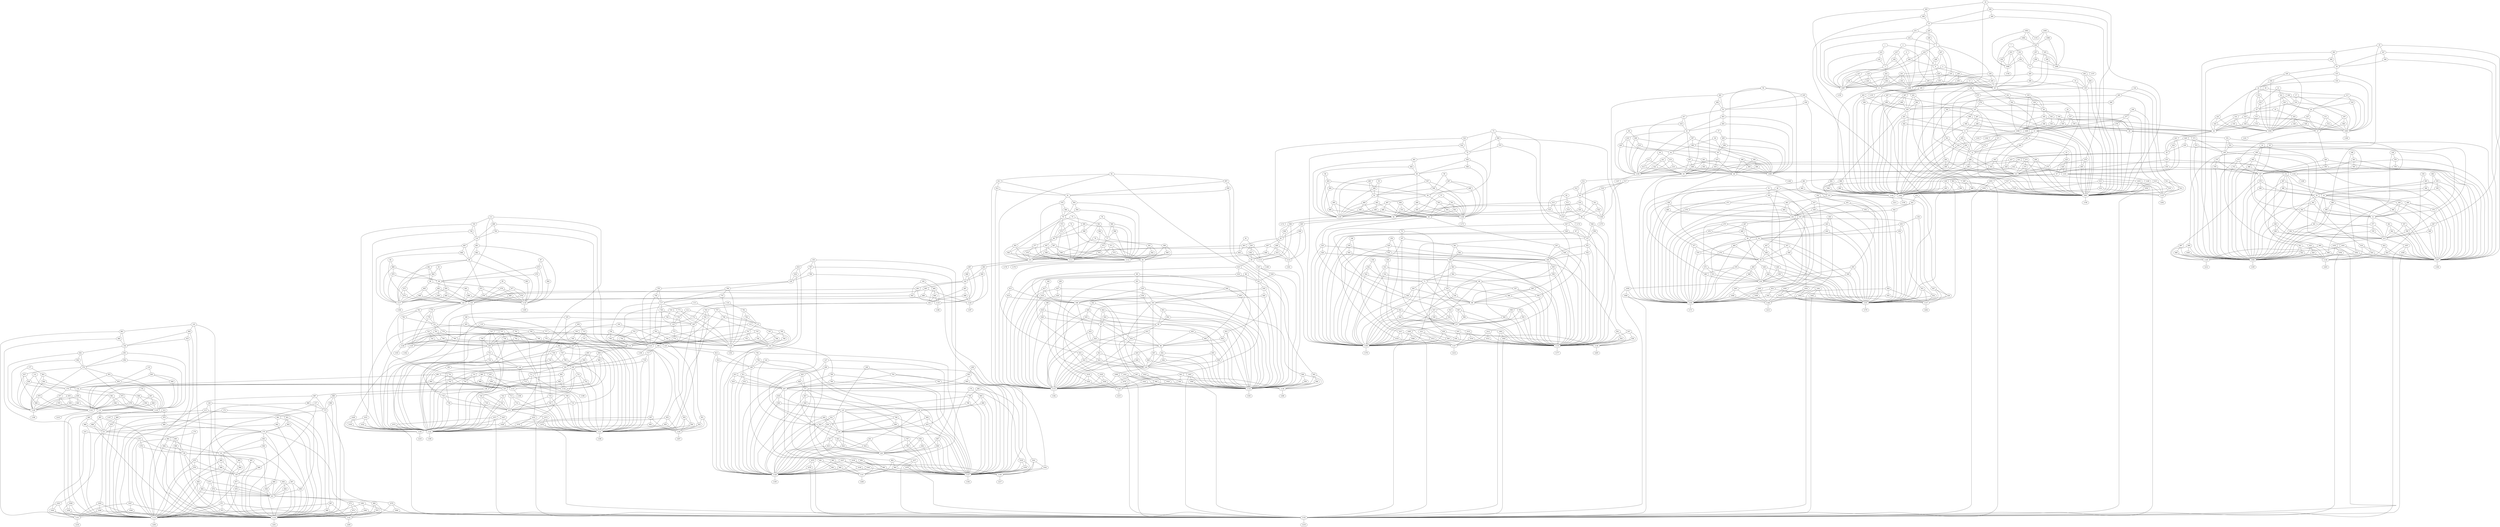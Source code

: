 graph G {
0;
1;
10;
100;
1000;
1001;
1002;
1003;
1004;
1005;
1006;
1007;
1008;
1009;
101;
1010;
1011;
1012;
1013;
1014;
1015;
1016;
1017;
1018;
1019;
102;
1020;
1021;
1022;
1023;
1024;
1025;
1026;
1027;
1028;
1029;
103;
1030;
1031;
1032;
1033;
1034;
1035;
1036;
1037;
1038;
1039;
104;
1040;
1041;
1042;
1043;
1044;
1045;
1046;
1047;
1048;
1049;
105;
1050;
1051;
1052;
1053;
1054;
1055;
1056;
1057;
1058;
1059;
106;
1060;
1061;
1062;
1063;
1064;
1065;
1066;
1067;
1068;
1069;
107;
1070;
1071;
1072;
1073;
1074;
1075;
1076;
1077;
1078;
1079;
108;
1080;
1081;
1082;
1083;
1084;
1085;
1086;
1087;
1088;
1089;
109;
1090;
1091;
1092;
1093;
1094;
1095;
1096;
1097;
1098;
1099;
11;
110;
1100;
1101;
1102;
1103;
1104;
1105;
1106;
1107;
1108;
1109;
111;
1110;
1111;
1112;
1113;
1114;
1115;
1116;
1117;
1118;
1119;
112;
1120;
1121;
1122;
1123;
1124;
1125;
1126;
1127;
1128;
1129;
113;
1130;
1131;
1132;
1133;
1134;
1135;
1136;
1137;
1138;
1139;
114;
1140;
1141;
1142;
1143;
1144;
1145;
1146;
1147;
1148;
1149;
115;
1150;
1151;
1152;
1153;
1154;
1155;
1156;
1157;
1158;
1159;
116;
1160;
1161;
1162;
1163;
1164;
1165;
1166;
1167;
1168;
1169;
117;
1170;
1171;
1172;
1173;
1174;
1175;
1176;
1177;
1178;
1179;
118;
1180;
1181;
1182;
1183;
1184;
1185;
1186;
1187;
1188;
1189;
119;
1190;
1191;
1192;
1193;
1194;
1195;
1196;
1197;
1198;
1199;
12;
120;
1200;
1201;
1202;
1203;
1204;
1205;
1206;
1207;
1208;
1209;
121;
1210;
1211;
1212;
1213;
1214;
1215;
1216;
1217;
1218;
1219;
122;
123;
124;
125;
126;
127;
128;
129;
13;
130;
131;
132;
133;
134;
135;
136;
137;
138;
139;
14;
140;
141;
142;
143;
144;
145;
146;
147;
148;
149;
15;
150;
151;
152;
153;
154;
155;
156;
157;
158;
159;
16;
160;
161;
162;
163;
164;
165;
166;
167;
168;
169;
17;
170;
171;
172;
173;
174;
175;
176;
177;
178;
179;
18;
180;
181;
182;
183;
184;
185;
186;
187;
188;
189;
19;
190;
191;
192;
193;
194;
195;
196;
197;
198;
199;
2;
20;
200;
201;
202;
203;
204;
205;
206;
207;
208;
209;
21;
210;
211;
212;
213;
214;
215;
216;
217;
218;
219;
22;
220;
221;
222;
223;
224;
225;
226;
227;
228;
229;
23;
230;
231;
232;
233;
234;
235;
236;
237;
238;
239;
24;
240;
241;
242;
243;
244;
245;
246;
247;
248;
249;
25;
250;
251;
252;
253;
254;
255;
256;
257;
258;
259;
26;
260;
261;
262;
263;
264;
265;
266;
267;
268;
269;
27;
270;
271;
272;
273;
274;
275;
276;
277;
278;
279;
28;
280;
281;
282;
283;
284;
285;
286;
287;
288;
289;
29;
290;
291;
292;
293;
294;
295;
296;
297;
298;
299;
3;
30;
300;
301;
302;
303;
304;
305;
306;
307;
308;
309;
31;
310;
311;
312;
313;
314;
315;
316;
317;
318;
319;
32;
320;
321;
322;
323;
324;
325;
326;
327;
328;
329;
33;
330;
331;
332;
333;
334;
335;
336;
337;
338;
339;
34;
340;
341;
342;
343;
344;
345;
346;
347;
348;
349;
35;
350;
351;
352;
353;
354;
355;
356;
357;
358;
359;
36;
360;
361;
362;
363;
364;
365;
366;
367;
368;
369;
37;
370;
371;
372;
373;
374;
375;
376;
377;
378;
379;
38;
380;
381;
382;
383;
384;
385;
386;
387;
388;
389;
39;
390;
391;
392;
393;
394;
395;
396;
397;
398;
399;
4;
40;
400;
401;
402;
403;
404;
405;
406;
407;
408;
409;
41;
410;
411;
412;
413;
414;
415;
416;
417;
418;
419;
42;
420;
421;
422;
423;
424;
425;
426;
427;
428;
429;
43;
430;
431;
432;
433;
434;
435;
436;
437;
438;
439;
44;
440;
441;
442;
443;
444;
445;
446;
447;
448;
449;
45;
450;
451;
452;
453;
454;
455;
456;
457;
458;
459;
46;
460;
461;
462;
463;
464;
465;
466;
467;
468;
469;
47;
470;
471;
472;
473;
474;
475;
476;
477;
478;
479;
48;
480;
481;
482;
483;
484;
485;
486;
487;
488;
489;
49;
490;
491;
492;
493;
494;
495;
496;
497;
498;
499;
5;
50;
500;
501;
502;
503;
504;
505;
506;
507;
508;
509;
51;
510;
511;
512;
513;
514;
515;
516;
517;
518;
519;
52;
520;
521;
522;
523;
524;
525;
526;
527;
528;
529;
53;
530;
531;
532;
533;
534;
535;
536;
537;
538;
539;
54;
540;
541;
542;
543;
544;
545;
546;
547;
548;
549;
55;
550;
551;
552;
553;
554;
555;
556;
557;
558;
559;
56;
560;
561;
562;
563;
564;
565;
566;
567;
568;
569;
57;
570;
571;
572;
573;
574;
575;
576;
577;
578;
579;
58;
580;
581;
582;
583;
584;
585;
586;
587;
588;
589;
59;
590;
591;
592;
593;
594;
595;
596;
597;
598;
599;
6;
60;
600;
601;
602;
603;
604;
605;
606;
607;
608;
609;
61;
610;
611;
612;
613;
614;
615;
616;
617;
618;
619;
62;
620;
621;
622;
623;
624;
625;
626;
627;
628;
629;
63;
630;
631;
632;
633;
634;
635;
636;
637;
638;
639;
64;
640;
641;
642;
643;
644;
645;
646;
647;
648;
649;
65;
650;
651;
652;
653;
654;
655;
656;
657;
658;
659;
66;
660;
661;
662;
663;
664;
665;
666;
667;
668;
669;
67;
670;
671;
672;
673;
674;
675;
676;
677;
678;
679;
68;
680;
681;
682;
683;
684;
685;
686;
687;
688;
689;
69;
690;
691;
692;
693;
694;
695;
696;
697;
698;
699;
7;
70;
700;
701;
702;
703;
704;
705;
706;
707;
708;
709;
71;
710;
711;
712;
713;
714;
715;
716;
717;
718;
719;
72;
720;
721;
722;
723;
724;
725;
726;
727;
728;
729;
73;
730;
731;
732;
733;
734;
735;
736;
737;
738;
739;
74;
740;
741;
742;
743;
744;
745;
746;
747;
748;
749;
75;
750;
751;
752;
753;
754;
755;
756;
757;
758;
759;
76;
760;
761;
762;
763;
764;
765;
766;
767;
768;
769;
77;
770;
771;
772;
773;
774;
775;
776;
777;
778;
779;
78;
780;
781;
782;
783;
784;
785;
786;
787;
788;
789;
79;
790;
791;
792;
793;
794;
795;
796;
797;
798;
799;
8;
80;
800;
801;
802;
803;
804;
805;
806;
807;
808;
809;
81;
810;
811;
812;
813;
814;
815;
816;
817;
818;
819;
82;
820;
821;
822;
823;
824;
825;
826;
827;
828;
829;
83;
830;
831;
832;
833;
834;
835;
836;
837;
838;
839;
84;
840;
841;
842;
843;
844;
845;
846;
847;
848;
849;
85;
850;
851;
852;
853;
854;
855;
856;
857;
858;
859;
86;
860;
861;
862;
863;
864;
865;
866;
867;
868;
869;
87;
870;
871;
872;
873;
874;
875;
876;
877;
878;
879;
88;
880;
881;
882;
883;
884;
885;
886;
887;
888;
889;
89;
890;
891;
892;
893;
894;
895;
896;
897;
898;
899;
9;
90;
900;
901;
902;
903;
904;
905;
906;
907;
908;
909;
91;
910;
911;
912;
913;
914;
915;
916;
917;
918;
919;
92;
920;
921;
922;
923;
924;
925;
926;
927;
928;
929;
93;
930;
931;
932;
933;
934;
935;
936;
937;
938;
939;
94;
940;
941;
942;
943;
944;
945;
946;
947;
948;
949;
95;
950;
951;
952;
953;
954;
955;
956;
957;
958;
959;
96;
960;
961;
962;
963;
964;
965;
966;
967;
968;
969;
97;
970;
971;
972;
973;
974;
975;
976;
977;
978;
979;
98;
980;
981;
982;
983;
984;
985;
986;
987;
988;
989;
99;
990;
991;
992;
993;
994;
995;
996;
997;
998;
999;
0--223 ;
0--226 ;
1--233 ;
1--236 ;
10--145 ;
10--270 ;
10--294 ;
100--689 ;
100--692 ;
1000--1098 ;
1000--1145 ;
1001--1002 ;
1001--1097 ;
1001--1145 ;
1002--1097 ;
1002--1145 ;
1003--1004 ;
1003--1103 ;
1003--1146 ;
1004--1103 ;
1004--1146 ;
1005--1006 ;
1005--1104 ;
1005--1146 ;
1006--1104 ;
1006--1146 ;
1007--1008 ;
1007--1104 ;
1007--1146 ;
1008--1104 ;
1008--1146 ;
1009--1010 ;
1009--1103 ;
1009--1146 ;
101--687 ;
101--693 ;
1010--1103 ;
1010--1146 ;
1011--1012 ;
1011--1109 ;
1011--1147 ;
1012--1109 ;
1012--1147 ;
1013--1014 ;
1013--1110 ;
1013--1147 ;
1014--1110 ;
1014--1147 ;
1015--1016 ;
1015--1110 ;
1015--1147 ;
1016--1110 ;
1016--1147 ;
1017--1018 ;
1017--1109 ;
1017--1147 ;
1018--1109 ;
1018--1147 ;
1019--1020 ;
1019--1115 ;
1019--1148 ;
102--691 ;
102--695 ;
102--697 ;
1020--1115 ;
1020--1148 ;
1021--1022 ;
1021--1116 ;
1021--1148 ;
1022--1116 ;
1022--1148 ;
1023--1024 ;
1023--1116 ;
1023--1148 ;
1024--1116 ;
1024--1148 ;
1025--1026 ;
1025--1115 ;
1025--1148 ;
1026--1115 ;
1026--1148 ;
1027--1028 ;
1027--1121 ;
1027--1149 ;
1028--1121 ;
1028--1149 ;
1029--1030 ;
1029--1122 ;
1029--1149 ;
103--701 ;
103--723 ;
1030--1122 ;
1030--1149 ;
1031--1032 ;
1031--1122 ;
1031--1149 ;
1032--1122 ;
1032--1149 ;
1033--1034 ;
1033--1121 ;
1033--1149 ;
1034--1121 ;
1034--1149 ;
1035--1036 ;
1035--1127 ;
1035--1150 ;
1036--1127 ;
1036--1150 ;
1037--1038 ;
1037--1128 ;
1037--1150 ;
1038--1128 ;
1038--1150 ;
1039--1040 ;
1039--1128 ;
1039--1150 ;
104--703 ;
104--725 ;
1040--1128 ;
1040--1150 ;
1041--1042 ;
1041--1127 ;
1041--1150 ;
1042--1127 ;
1042--1150 ;
1043--1044 ;
1043--1133 ;
1043--1151 ;
1044--1133 ;
1044--1151 ;
1045--1046 ;
1045--1134 ;
1045--1151 ;
1046--1134 ;
1046--1151 ;
1047--1048 ;
1047--1134 ;
1047--1151 ;
1048--1134 ;
1048--1151 ;
1049--1050 ;
1049--1133 ;
1049--1151 ;
105--165 ;
105--710 ;
105--734 ;
1050--1133 ;
1050--1151 ;
1051--1052 ;
1051--1092 ;
1051--1152 ;
1052--1092 ;
1052--1152 ;
1053--1054 ;
1053--1091 ;
1053--1152 ;
1054--1091 ;
1054--1152 ;
1055--1056 ;
1055--1098 ;
1055--1152 ;
1056--1098 ;
1056--1152 ;
1057--1058 ;
1057--1097 ;
1057--1152 ;
1058--1097 ;
1058--1152 ;
1059--1060 ;
1059--1104 ;
1059--1152 ;
106--709 ;
106--712 ;
106--733 ;
106--736 ;
1060--1104 ;
1060--1152 ;
1061--1062 ;
1061--1103 ;
1061--1152 ;
1062--1103 ;
1062--1152 ;
1063--1064 ;
1063--1110 ;
1063--1152 ;
1064--1110 ;
1064--1152 ;
1065--1066 ;
1065--1109 ;
1065--1152 ;
1066--1109 ;
1066--1152 ;
1067--1068 ;
1067--1116 ;
1067--1152 ;
1068--1116 ;
1068--1152 ;
1069--1070 ;
1069--1115 ;
1069--1152 ;
107--713 ;
107--729 ;
1070--1115 ;
1070--1152 ;
1071--1072 ;
1071--1122 ;
1071--1152 ;
1072--1122 ;
1072--1152 ;
1073--1074 ;
1073--1121 ;
1073--1152 ;
1074--1121 ;
1074--1152 ;
1075--1076 ;
1075--1128 ;
1075--1152 ;
1076--1128 ;
1076--1152 ;
1077--1078 ;
1077--1127 ;
1077--1152 ;
1078--1127 ;
1078--1152 ;
1079--1080 ;
1079--1134 ;
1079--1152 ;
108--205 ;
108--722 ;
108--744 ;
1080--1134 ;
1080--1152 ;
1081--1082 ;
1081--1133 ;
1081--1152 ;
1082--1133 ;
1082--1152 ;
1083--222 ;
1083--1084 ;
1083--1089 ;
1083--1153 ;
1084--222 ;
1084--1089 ;
1085--222 ;
1085--1086 ;
1085--1090 ;
1085--1153 ;
1086--222 ;
1086--1090 ;
1087--1154 ;
1088--1155 ;
1089--1156 ;
109--720 ;
109--721 ;
109--742 ;
109--743 ;
1090--1157 ;
1091--1158 ;
1092--1159 ;
1093--1160 ;
1094--1161 ;
1095--1162 ;
1096--1163 ;
1097--1164 ;
1098--1165 ;
1099--1166 ;
11--269 ;
11--272 ;
11--293 ;
11--296 ;
110--667 ;
110--681 ;
1100--1167 ;
1101--1168 ;
1102--1169 ;
1103--1170 ;
1104--1171 ;
1105--1172 ;
1106--1173 ;
1107--1174 ;
1108--1175 ;
1109--1176 ;
111--699 ;
111--719 ;
111--741 ;
111--745 ;
1110--1177 ;
1111--1178 ;
1112--1179 ;
1113--1180 ;
1114--1181 ;
1115--1182 ;
1116--1183 ;
1117--1184 ;
1118--1185 ;
1119--1186 ;
112--747 ;
112--750 ;
1120--1187 ;
1121--1188 ;
1122--1189 ;
1123--1190 ;
1124--1191 ;
1125--1192 ;
1126--1193 ;
1127--1194 ;
1128--1195 ;
1129--1196 ;
113--757 ;
113--760 ;
1130--1197 ;
1131--1198 ;
1132--1199 ;
1133--1200 ;
1134--1201 ;
1135--1202 ;
1136--1203 ;
1137--1204 ;
1138--1205 ;
1139--1206 ;
114--764 ;
114--765 ;
1140--1207 ;
1141--1208 ;
1142--1209 ;
1143--1210 ;
1144--1211 ;
1145--1212 ;
1146--1213 ;
1147--1214 ;
1148--1215 ;
1149--1216 ;
115--751 ;
115--767 ;
1150--1217 ;
1151--1218 ;
1152--1219 ;
116--761 ;
116--772 ;
117--749 ;
117--759 ;
117--763 ;
117--771 ;
118--753 ;
118--773 ;
119--777 ;
119--780 ;
12--273 ;
12--289 ;
120--775 ;
120--781 ;
121--779 ;
121--783 ;
121--785 ;
122--789 ;
122--811 ;
123--791 ;
123--813 ;
124--169 ;
124--798 ;
124--822 ;
125--797 ;
125--800 ;
125--821 ;
125--824 ;
126--801 ;
126--817 ;
127--209 ;
127--810 ;
127--832 ;
128--808 ;
128--809 ;
128--830 ;
128--831 ;
129--755 ;
129--769 ;
13--185 ;
13--282 ;
13--304 ;
130--787 ;
130--807 ;
130--829 ;
130--833 ;
131--835 ;
131--838 ;
132--839 ;
132--849 ;
133--845 ;
133--854 ;
134--855 ;
134--859 ;
135--865 ;
135--887 ;
136--867 ;
136--889 ;
137--173 ;
137--874 ;
137--898 ;
138--873 ;
138--876 ;
138--897 ;
138--900 ;
139--877 ;
139--893 ;
14--280 ;
14--281 ;
14--302 ;
14--303 ;
140--213 ;
140--886 ;
140--908 ;
141--884 ;
141--885 ;
141--906 ;
141--907 ;
142--841 ;
142--851 ;
143--863 ;
143--883 ;
143--905 ;
143--909 ;
144--265 ;
144--912 ;
145--287 ;
145--911 ;
145--913 ;
146--277 ;
146--916 ;
147--271 ;
147--295 ;
147--299 ;
147--915 ;
147--917 ;
148--353 ;
148--920 ;
149--375 ;
149--919 ;
149--921 ;
15--231 ;
15--245 ;
150--365 ;
150--924 ;
151--359 ;
151--383 ;
151--387 ;
151--923 ;
151--925 ;
152--441 ;
152--928 ;
153--463 ;
153--927 ;
153--929 ;
154--453 ;
154--932 ;
155--447 ;
155--471 ;
155--475 ;
155--931 ;
155--933 ;
156--529 ;
156--936 ;
157--551 ;
157--935 ;
157--937 ;
158--541 ;
158--940 ;
159--535 ;
159--559 ;
159--563 ;
159--939 ;
159--941 ;
16--259 ;
16--279 ;
16--301 ;
16--305 ;
160--617 ;
160--944 ;
161--639 ;
161--943 ;
161--945 ;
162--629 ;
162--948 ;
163--623 ;
163--647 ;
163--651 ;
163--947 ;
163--949 ;
164--705 ;
164--952 ;
165--727 ;
165--951 ;
165--953 ;
166--717 ;
166--956 ;
167--711 ;
167--735 ;
167--739 ;
167--955 ;
167--957 ;
168--793 ;
168--960 ;
169--815 ;
169--959 ;
169--961 ;
17--307 ;
17--310 ;
170--805 ;
170--964 ;
171--799 ;
171--823 ;
171--827 ;
171--963 ;
171--965 ;
172--869 ;
172--968 ;
173--891 ;
173--967 ;
173--969 ;
174--881 ;
174--972 ;
175--875 ;
175--899 ;
175--903 ;
175--971 ;
175--973 ;
176--847 ;
176--976 ;
177--843 ;
177--980 ;
178--837 ;
178--853 ;
178--975 ;
178--979 ;
179--977 ;
179--981 ;
18--317 ;
18--320 ;
180--857 ;
180--984 ;
181--861 ;
181--983 ;
181--985 ;
182--267 ;
182--988 ;
183--291 ;
183--987 ;
183--989 ;
184--275 ;
184--994 ;
185--297 ;
185--991 ;
185--993 ;
186--355 ;
186--996 ;
187--379 ;
187--995 ;
187--997 ;
188--363 ;
188--1002 ;
189--385 ;
189--999 ;
189--1001 ;
19--324 ;
19--325 ;
190--443 ;
190--1004 ;
191--467 ;
191--1003 ;
191--1005 ;
192--451 ;
192--1010 ;
193--473 ;
193--1007 ;
193--1009 ;
194--531 ;
194--1012 ;
195--555 ;
195--1011 ;
195--1013 ;
196--539 ;
196--1018 ;
197--561 ;
197--1015 ;
197--1017 ;
198--619 ;
198--1020 ;
199--643 ;
199--1019 ;
199--1021 ;
2--240 ;
2--241 ;
20--311 ;
20--327 ;
200--627 ;
200--1026 ;
201--649 ;
201--1023 ;
201--1025 ;
202--707 ;
202--1028 ;
203--731 ;
203--1027 ;
203--1029 ;
204--715 ;
204--1034 ;
205--737 ;
205--1031 ;
205--1033 ;
206--795 ;
206--1036 ;
207--819 ;
207--1035 ;
207--1037 ;
208--803 ;
208--1042 ;
209--825 ;
209--1039 ;
209--1041 ;
21--321 ;
21--332 ;
210--871 ;
210--1044 ;
211--895 ;
211--1043 ;
211--1045 ;
212--879 ;
212--1050 ;
213--901 ;
213--1047 ;
213--1049 ;
214--1051 ;
214--1053 ;
215--1055 ;
215--1057 ;
216--1059 ;
216--1061 ;
217--1063 ;
217--1065 ;
218--1067 ;
218--1069 ;
219--1071 ;
219--1073 ;
22--309 ;
22--319 ;
22--323 ;
22--331 ;
220--1075 ;
220--1077 ;
221--1079 ;
221--1081 ;
222--253 ;
222--255 ;
222--257 ;
223--8 ;
223--224 ;
223--1087 ;
224--8 ;
224--1087 ;
225--6 ;
225--226 ;
225--1087 ;
226--6 ;
226--1087 ;
227--8 ;
227--228 ;
227--1087 ;
228--8 ;
228--1087 ;
229--25 ;
229--230 ;
229--1087 ;
23--313 ;
23--333 ;
230--25 ;
230--1087 ;
231--5 ;
231--232 ;
231--1087 ;
232--5 ;
232--1087 ;
233--3 ;
233--234 ;
233--1087 ;
234--3 ;
234--1087 ;
235--25 ;
235--236 ;
235--1087 ;
236--25 ;
236--1087 ;
237--3 ;
237--238 ;
237--1088 ;
238--3 ;
238--1088 ;
239--25 ;
239--240 ;
239--1088 ;
24--337 ;
24--340 ;
240--25 ;
240--1088 ;
241--8 ;
241--242 ;
241--1088 ;
242--8 ;
242--1088 ;
243--8 ;
243--244 ;
243--1088 ;
244--8 ;
244--1088 ;
245--5 ;
245--246 ;
245--1088 ;
246--5 ;
246--1088 ;
247--6 ;
247--248 ;
247--1088 ;
248--6 ;
248--1088 ;
249--25 ;
249--250 ;
249--1088 ;
25--335 ;
25--341 ;
250--25 ;
250--1088 ;
251--9 ;
251--252 ;
251--1089 ;
252--9 ;
252--1089 ;
253--25 ;
253--254 ;
253--1089 ;
254--25 ;
254--1089 ;
255--25 ;
255--256 ;
255--1090 ;
256--25 ;
256--1090 ;
257--9 ;
257--258 ;
257--1090 ;
258--9 ;
258--1090 ;
259--15 ;
259--260 ;
259--1091 ;
26--339 ;
26--343 ;
26--345 ;
260--15 ;
260--1091 ;
261--183 ;
261--262 ;
261--1091 ;
262--183 ;
262--1091 ;
263--145 ;
263--264 ;
263--1091 ;
264--145 ;
264--1091 ;
265--183 ;
265--266 ;
265--1091 ;
266--183 ;
266--1091 ;
267--11 ;
267--268 ;
267--1091 ;
268--11 ;
268--1091 ;
269--214 ;
269--270 ;
269--1091 ;
27--349 ;
27--371 ;
270--214 ;
270--1091 ;
271--12 ;
271--272 ;
271--1091 ;
272--12 ;
272--1091 ;
273--214 ;
273--274 ;
273--1091 ;
274--214 ;
274--1091 ;
275--147 ;
275--276 ;
275--1091 ;
276--147 ;
276--1091 ;
277--14 ;
277--278 ;
277--1091 ;
278--14 ;
278--1091 ;
279--214 ;
279--280 ;
279--1091 ;
28--351 ;
28--373 ;
280--214 ;
280--1091 ;
281--12 ;
281--282 ;
281--1091 ;
282--12 ;
282--1091 ;
283--183 ;
283--284 ;
283--1092 ;
284--183 ;
284--1092 ;
285--145 ;
285--286 ;
285--1092 ;
286--145 ;
286--1092 ;
287--183 ;
287--288 ;
287--1092 ;
288--183 ;
288--1092 ;
289--214 ;
289--290 ;
289--1092 ;
29--149 ;
29--358 ;
29--382 ;
290--214 ;
290--1092 ;
291--11 ;
291--292 ;
291--1092 ;
292--11 ;
292--1092 ;
293--12 ;
293--294 ;
293--1092 ;
294--12 ;
294--1092 ;
295--214 ;
295--296 ;
295--1092 ;
296--214 ;
296--1092 ;
297--147 ;
297--298 ;
297--1092 ;
298--147 ;
298--1092 ;
299--14 ;
299--300 ;
299--1092 ;
3--227 ;
3--243 ;
30--357 ;
30--360 ;
30--381 ;
30--384 ;
300--14 ;
300--1092 ;
301--12 ;
301--302 ;
301--1092 ;
302--12 ;
302--1092 ;
303--214 ;
303--304 ;
303--1092 ;
304--214 ;
304--1092 ;
305--15 ;
305--306 ;
305--1092 ;
306--15 ;
306--1092 ;
307--27 ;
307--308 ;
307--1093 ;
308--27 ;
308--1093 ;
309--23 ;
309--310 ;
309--1093 ;
31--361 ;
31--377 ;
310--23 ;
310--1093 ;
311--27 ;
311--312 ;
311--1093 ;
312--27 ;
312--1093 ;
313--44 ;
313--314 ;
313--1093 ;
314--44 ;
314--1093 ;
315--22 ;
315--316 ;
315--1093 ;
316--22 ;
316--1093 ;
317--20 ;
317--318 ;
317--1093 ;
318--20 ;
318--1093 ;
319--44 ;
319--320 ;
319--1093 ;
32--189 ;
32--370 ;
32--392 ;
320--44 ;
320--1093 ;
321--20 ;
321--322 ;
321--1094 ;
322--20 ;
322--1094 ;
323--44 ;
323--324 ;
323--1094 ;
324--44 ;
324--1094 ;
325--27 ;
325--326 ;
325--1094 ;
326--27 ;
326--1094 ;
327--27 ;
327--328 ;
327--1094 ;
328--27 ;
328--1094 ;
329--22 ;
329--330 ;
329--1094 ;
33--368 ;
33--369 ;
33--390 ;
33--391 ;
330--22 ;
330--1094 ;
331--23 ;
331--332 ;
331--1094 ;
332--23 ;
332--1094 ;
333--44 ;
333--334 ;
333--1094 ;
334--44 ;
334--1094 ;
335--26 ;
335--336 ;
335--1095 ;
336--26 ;
336--1095 ;
337--28 ;
337--338 ;
337--1095 ;
338--28 ;
338--1095 ;
339--44 ;
339--340 ;
339--1095 ;
34--315 ;
34--329 ;
340--44 ;
340--1095 ;
341--26 ;
341--342 ;
341--1096 ;
342--26 ;
342--1096 ;
343--44 ;
343--344 ;
343--1096 ;
344--44 ;
344--1096 ;
345--28 ;
345--346 ;
345--1096 ;
346--28 ;
346--1096 ;
347--34 ;
347--348 ;
347--1097 ;
348--34 ;
348--1097 ;
349--187 ;
349--350 ;
349--1097 ;
35--347 ;
35--367 ;
35--389 ;
35--393 ;
350--187 ;
350--1097 ;
351--149 ;
351--352 ;
351--1097 ;
352--149 ;
352--1097 ;
353--187 ;
353--354 ;
353--1097 ;
354--187 ;
354--1097 ;
355--30 ;
355--356 ;
355--1097 ;
356--30 ;
356--1097 ;
357--215 ;
357--358 ;
357--1097 ;
358--215 ;
358--1097 ;
359--31 ;
359--360 ;
359--1097 ;
36--395 ;
36--398 ;
360--31 ;
360--1097 ;
361--215 ;
361--362 ;
361--1097 ;
362--215 ;
362--1097 ;
363--151 ;
363--364 ;
363--1097 ;
364--151 ;
364--1097 ;
365--33 ;
365--366 ;
365--1097 ;
366--33 ;
366--1097 ;
367--215 ;
367--368 ;
367--1097 ;
368--215 ;
368--1097 ;
369--31 ;
369--370 ;
369--1097 ;
37--405 ;
37--408 ;
370--31 ;
370--1097 ;
371--187 ;
371--372 ;
371--1098 ;
372--187 ;
372--1098 ;
373--149 ;
373--374 ;
373--1098 ;
374--149 ;
374--1098 ;
375--187 ;
375--376 ;
375--1098 ;
376--187 ;
376--1098 ;
377--215 ;
377--378 ;
377--1098 ;
378--215 ;
378--1098 ;
379--30 ;
379--380 ;
379--1098 ;
38--412 ;
38--413 ;
380--30 ;
380--1098 ;
381--31 ;
381--382 ;
381--1098 ;
382--31 ;
382--1098 ;
383--215 ;
383--384 ;
383--1098 ;
384--215 ;
384--1098 ;
385--151 ;
385--386 ;
385--1098 ;
386--151 ;
386--1098 ;
387--33 ;
387--388 ;
387--1098 ;
388--33 ;
388--1098 ;
389--31 ;
389--390 ;
389--1098 ;
39--399 ;
39--415 ;
390--31 ;
390--1098 ;
391--215 ;
391--392 ;
391--1098 ;
392--215 ;
392--1098 ;
393--34 ;
393--394 ;
393--1098 ;
394--34 ;
394--1098 ;
395--46 ;
395--396 ;
395--1099 ;
396--46 ;
396--1099 ;
397--42 ;
397--398 ;
397--1099 ;
398--42 ;
398--1099 ;
399--46 ;
399--400 ;
399--1099 ;
4--237 ;
4--248 ;
40--409 ;
40--420 ;
400--46 ;
400--1099 ;
401--63 ;
401--402 ;
401--1099 ;
402--63 ;
402--1099 ;
403--41 ;
403--404 ;
403--1099 ;
404--41 ;
404--1099 ;
405--39 ;
405--406 ;
405--1099 ;
406--39 ;
406--1099 ;
407--63 ;
407--408 ;
407--1099 ;
408--63 ;
408--1099 ;
409--39 ;
409--410 ;
409--1100 ;
41--397 ;
41--407 ;
41--411 ;
41--419 ;
410--39 ;
410--1100 ;
411--63 ;
411--412 ;
411--1100 ;
412--63 ;
412--1100 ;
413--46 ;
413--414 ;
413--1100 ;
414--46 ;
414--1100 ;
415--46 ;
415--416 ;
415--1100 ;
416--46 ;
416--1100 ;
417--41 ;
417--418 ;
417--1100 ;
418--41 ;
418--1100 ;
419--42 ;
419--420 ;
419--1100 ;
42--401 ;
42--421 ;
420--42 ;
420--1100 ;
421--63 ;
421--422 ;
421--1100 ;
422--63 ;
422--1100 ;
423--45 ;
423--424 ;
423--1101 ;
424--45 ;
424--1101 ;
425--47 ;
425--426 ;
425--1101 ;
426--47 ;
426--1101 ;
427--63 ;
427--428 ;
427--1101 ;
428--63 ;
428--1101 ;
429--45 ;
429--430 ;
429--1102 ;
43--425 ;
43--428 ;
430--45 ;
430--1102 ;
431--63 ;
431--432 ;
431--1102 ;
432--63 ;
432--1102 ;
433--47 ;
433--434 ;
433--1102 ;
434--47 ;
434--1102 ;
435--53 ;
435--436 ;
435--1103 ;
436--53 ;
436--1103 ;
437--191 ;
437--438 ;
437--1103 ;
438--191 ;
438--1103 ;
439--153 ;
439--440 ;
439--1103 ;
44--423 ;
44--429 ;
440--153 ;
440--1103 ;
441--191 ;
441--442 ;
441--1103 ;
442--191 ;
442--1103 ;
443--49 ;
443--444 ;
443--1103 ;
444--49 ;
444--1103 ;
445--216 ;
445--446 ;
445--1103 ;
446--216 ;
446--1103 ;
447--50 ;
447--448 ;
447--1103 ;
448--50 ;
448--1103 ;
449--216 ;
449--450 ;
449--1103 ;
45--427 ;
45--431 ;
45--433 ;
450--216 ;
450--1103 ;
451--155 ;
451--452 ;
451--1103 ;
452--155 ;
452--1103 ;
453--52 ;
453--454 ;
453--1103 ;
454--52 ;
454--1103 ;
455--216 ;
455--456 ;
455--1103 ;
456--216 ;
456--1103 ;
457--50 ;
457--458 ;
457--1103 ;
458--50 ;
458--1103 ;
459--191 ;
459--460 ;
459--1104 ;
46--437 ;
46--459 ;
460--191 ;
460--1104 ;
461--153 ;
461--462 ;
461--1104 ;
462--153 ;
462--1104 ;
463--191 ;
463--464 ;
463--1104 ;
464--191 ;
464--1104 ;
465--216 ;
465--466 ;
465--1104 ;
466--216 ;
466--1104 ;
467--49 ;
467--468 ;
467--1104 ;
468--49 ;
468--1104 ;
469--50 ;
469--470 ;
469--1104 ;
47--439 ;
47--461 ;
470--50 ;
470--1104 ;
471--216 ;
471--472 ;
471--1104 ;
472--216 ;
472--1104 ;
473--155 ;
473--474 ;
473--1104 ;
474--155 ;
474--1104 ;
475--52 ;
475--476 ;
475--1104 ;
476--52 ;
476--1104 ;
477--50 ;
477--478 ;
477--1104 ;
478--50 ;
478--1104 ;
479--216 ;
479--480 ;
479--1104 ;
48--153 ;
48--446 ;
48--470 ;
480--216 ;
480--1104 ;
481--53 ;
481--482 ;
481--1104 ;
482--53 ;
482--1104 ;
483--65 ;
483--484 ;
483--1105 ;
484--65 ;
484--1105 ;
485--61 ;
485--486 ;
485--1105 ;
486--61 ;
486--1105 ;
487--65 ;
487--488 ;
487--1105 ;
488--65 ;
488--1105 ;
489--82 ;
489--490 ;
489--1105 ;
49--445 ;
49--448 ;
49--469 ;
49--472 ;
490--82 ;
490--1105 ;
491--60 ;
491--492 ;
491--1105 ;
492--60 ;
492--1105 ;
493--58 ;
493--494 ;
493--1105 ;
494--58 ;
494--1105 ;
495--82 ;
495--496 ;
495--1105 ;
496--82 ;
496--1105 ;
497--58 ;
497--498 ;
497--1106 ;
498--58 ;
498--1106 ;
499--82 ;
499--500 ;
499--1106 ;
5--225 ;
5--235 ;
5--239 ;
5--247 ;
50--449 ;
50--465 ;
500--82 ;
500--1106 ;
501--65 ;
501--502 ;
501--1106 ;
502--65 ;
502--1106 ;
503--65 ;
503--504 ;
503--1106 ;
504--65 ;
504--1106 ;
505--60 ;
505--506 ;
505--1106 ;
506--60 ;
506--1106 ;
507--61 ;
507--508 ;
507--1106 ;
508--61 ;
508--1106 ;
509--82 ;
509--510 ;
509--1106 ;
51--193 ;
51--458 ;
51--480 ;
510--82 ;
510--1106 ;
511--64 ;
511--512 ;
511--1107 ;
512--64 ;
512--1107 ;
513--66 ;
513--514 ;
513--1107 ;
514--66 ;
514--1107 ;
515--82 ;
515--516 ;
515--1107 ;
516--82 ;
516--1107 ;
517--64 ;
517--518 ;
517--1108 ;
518--64 ;
518--1108 ;
519--82 ;
519--520 ;
519--1108 ;
52--456 ;
52--457 ;
52--478 ;
52--479 ;
520--82 ;
520--1108 ;
521--66 ;
521--522 ;
521--1108 ;
522--66 ;
522--1108 ;
523--72 ;
523--524 ;
523--1109 ;
524--72 ;
524--1109 ;
525--195 ;
525--526 ;
525--1109 ;
526--195 ;
526--1109 ;
527--157 ;
527--528 ;
527--1109 ;
528--157 ;
528--1109 ;
529--195 ;
529--530 ;
529--1109 ;
53--403 ;
53--417 ;
530--195 ;
530--1109 ;
531--68 ;
531--532 ;
531--1109 ;
532--68 ;
532--1109 ;
533--217 ;
533--534 ;
533--1109 ;
534--217 ;
534--1109 ;
535--69 ;
535--536 ;
535--1109 ;
536--69 ;
536--1109 ;
537--217 ;
537--538 ;
537--1109 ;
538--217 ;
538--1109 ;
539--159 ;
539--540 ;
539--1109 ;
54--435 ;
54--455 ;
54--477 ;
54--481 ;
540--159 ;
540--1109 ;
541--71 ;
541--542 ;
541--1109 ;
542--71 ;
542--1109 ;
543--217 ;
543--544 ;
543--1109 ;
544--217 ;
544--1109 ;
545--69 ;
545--546 ;
545--1109 ;
546--69 ;
546--1109 ;
547--195 ;
547--548 ;
547--1110 ;
548--195 ;
548--1110 ;
549--157 ;
549--550 ;
549--1110 ;
55--483 ;
55--486 ;
550--157 ;
550--1110 ;
551--195 ;
551--552 ;
551--1110 ;
552--195 ;
552--1110 ;
553--217 ;
553--554 ;
553--1110 ;
554--217 ;
554--1110 ;
555--68 ;
555--556 ;
555--1110 ;
556--68 ;
556--1110 ;
557--69 ;
557--558 ;
557--1110 ;
558--69 ;
558--1110 ;
559--217 ;
559--560 ;
559--1110 ;
56--493 ;
56--496 ;
560--217 ;
560--1110 ;
561--159 ;
561--562 ;
561--1110 ;
562--159 ;
562--1110 ;
563--71 ;
563--564 ;
563--1110 ;
564--71 ;
564--1110 ;
565--69 ;
565--566 ;
565--1110 ;
566--69 ;
566--1110 ;
567--217 ;
567--568 ;
567--1110 ;
568--217 ;
568--1110 ;
569--72 ;
569--570 ;
569--1110 ;
57--500 ;
57--501 ;
570--72 ;
570--1110 ;
571--84 ;
571--572 ;
571--1111 ;
572--84 ;
572--1111 ;
573--80 ;
573--574 ;
573--1111 ;
574--80 ;
574--1111 ;
575--84 ;
575--576 ;
575--1111 ;
576--84 ;
576--1111 ;
577--101 ;
577--578 ;
577--1111 ;
578--101 ;
578--1111 ;
579--79 ;
579--580 ;
579--1111 ;
58--487 ;
58--503 ;
580--79 ;
580--1111 ;
581--77 ;
581--582 ;
581--1111 ;
582--77 ;
582--1111 ;
583--101 ;
583--584 ;
583--1111 ;
584--101 ;
584--1111 ;
585--77 ;
585--586 ;
585--1112 ;
586--77 ;
586--1112 ;
587--101 ;
587--588 ;
587--1112 ;
588--101 ;
588--1112 ;
589--84 ;
589--590 ;
589--1112 ;
59--497 ;
59--508 ;
590--84 ;
590--1112 ;
591--84 ;
591--592 ;
591--1112 ;
592--84 ;
592--1112 ;
593--79 ;
593--594 ;
593--1112 ;
594--79 ;
594--1112 ;
595--80 ;
595--596 ;
595--1112 ;
596--80 ;
596--1112 ;
597--101 ;
597--598 ;
597--1112 ;
598--101 ;
598--1112 ;
599--83 ;
599--600 ;
599--1113 ;
6--229 ;
6--249 ;
60--485 ;
60--495 ;
60--499 ;
60--507 ;
600--83 ;
600--1113 ;
601--85 ;
601--602 ;
601--1113 ;
602--85 ;
602--1113 ;
603--101 ;
603--604 ;
603--1113 ;
604--101 ;
604--1113 ;
605--83 ;
605--606 ;
605--1114 ;
606--83 ;
606--1114 ;
607--101 ;
607--608 ;
607--1114 ;
608--101 ;
608--1114 ;
609--85 ;
609--610 ;
609--1114 ;
61--489 ;
61--509 ;
610--85 ;
610--1114 ;
611--91 ;
611--612 ;
611--1115 ;
612--91 ;
612--1115 ;
613--199 ;
613--614 ;
613--1115 ;
614--199 ;
614--1115 ;
615--161 ;
615--616 ;
615--1115 ;
616--161 ;
616--1115 ;
617--199 ;
617--618 ;
617--1115 ;
618--199 ;
618--1115 ;
619--87 ;
619--620 ;
619--1115 ;
62--513 ;
62--516 ;
620--87 ;
620--1115 ;
621--218 ;
621--622 ;
621--1115 ;
622--218 ;
622--1115 ;
623--88 ;
623--624 ;
623--1115 ;
624--88 ;
624--1115 ;
625--218 ;
625--626 ;
625--1115 ;
626--218 ;
626--1115 ;
627--163 ;
627--628 ;
627--1115 ;
628--163 ;
628--1115 ;
629--90 ;
629--630 ;
629--1115 ;
63--511 ;
63--517 ;
630--90 ;
630--1115 ;
631--218 ;
631--632 ;
631--1115 ;
632--218 ;
632--1115 ;
633--88 ;
633--634 ;
633--1115 ;
634--88 ;
634--1115 ;
635--199 ;
635--636 ;
635--1116 ;
636--199 ;
636--1116 ;
637--161 ;
637--638 ;
637--1116 ;
638--161 ;
638--1116 ;
639--199 ;
639--640 ;
639--1116 ;
64--515 ;
64--519 ;
64--521 ;
640--199 ;
640--1116 ;
641--218 ;
641--642 ;
641--1116 ;
642--218 ;
642--1116 ;
643--87 ;
643--644 ;
643--1116 ;
644--87 ;
644--1116 ;
645--88 ;
645--646 ;
645--1116 ;
646--88 ;
646--1116 ;
647--218 ;
647--648 ;
647--1116 ;
648--218 ;
648--1116 ;
649--163 ;
649--650 ;
649--1116 ;
65--525 ;
65--547 ;
650--163 ;
650--1116 ;
651--90 ;
651--652 ;
651--1116 ;
652--90 ;
652--1116 ;
653--88 ;
653--654 ;
653--1116 ;
654--88 ;
654--1116 ;
655--218 ;
655--656 ;
655--1116 ;
656--218 ;
656--1116 ;
657--91 ;
657--658 ;
657--1116 ;
658--91 ;
658--1116 ;
659--103 ;
659--660 ;
659--1117 ;
66--527 ;
66--549 ;
660--103 ;
660--1117 ;
661--99 ;
661--662 ;
661--1117 ;
662--99 ;
662--1117 ;
663--103 ;
663--664 ;
663--1117 ;
664--103 ;
664--1117 ;
665--120 ;
665--666 ;
665--1117 ;
666--120 ;
666--1117 ;
667--98 ;
667--668 ;
667--1117 ;
668--98 ;
668--1117 ;
669--96 ;
669--670 ;
669--1117 ;
67--157 ;
67--534 ;
67--558 ;
670--96 ;
670--1117 ;
671--120 ;
671--672 ;
671--1117 ;
672--120 ;
672--1117 ;
673--96 ;
673--674 ;
673--1118 ;
674--96 ;
674--1118 ;
675--120 ;
675--676 ;
675--1118 ;
676--120 ;
676--1118 ;
677--103 ;
677--678 ;
677--1118 ;
678--103 ;
678--1118 ;
679--103 ;
679--680 ;
679--1118 ;
68--533 ;
68--536 ;
68--557 ;
68--560 ;
680--103 ;
680--1118 ;
681--98 ;
681--682 ;
681--1118 ;
682--98 ;
682--1118 ;
683--1118 ;
684--1118 ;
685--120 ;
685--686 ;
685--1118 ;
686--120 ;
686--1118 ;
687--102 ;
687--688 ;
687--1119 ;
688--102 ;
688--1119 ;
689--104 ;
689--690 ;
689--1119 ;
69--537 ;
69--553 ;
690--104 ;
690--1119 ;
691--120 ;
691--692 ;
691--1119 ;
692--120 ;
692--1119 ;
693--102 ;
693--694 ;
693--1120 ;
694--102 ;
694--1120 ;
695--120 ;
695--696 ;
695--1120 ;
696--120 ;
696--1120 ;
697--104 ;
697--698 ;
697--1120 ;
698--104 ;
698--1120 ;
699--110 ;
699--700 ;
699--1121 ;
7--251 ;
7--254 ;
70--197 ;
70--546 ;
70--568 ;
700--110 ;
700--1121 ;
701--203 ;
701--702 ;
701--1121 ;
702--203 ;
702--1121 ;
703--165 ;
703--704 ;
703--1121 ;
704--165 ;
704--1121 ;
705--203 ;
705--706 ;
705--1121 ;
706--203 ;
706--1121 ;
707--106 ;
707--708 ;
707--1121 ;
708--106 ;
708--1121 ;
709--219 ;
709--710 ;
709--1121 ;
71--544 ;
71--545 ;
71--566 ;
71--567 ;
710--219 ;
710--1121 ;
711--107 ;
711--712 ;
711--1121 ;
712--107 ;
712--1121 ;
713--219 ;
713--714 ;
713--1121 ;
714--219 ;
714--1121 ;
715--167 ;
715--716 ;
715--1121 ;
716--167 ;
716--1121 ;
717--109 ;
717--718 ;
717--1121 ;
718--109 ;
718--1121 ;
719--219 ;
719--720 ;
719--1121 ;
72--491 ;
72--505 ;
720--219 ;
720--1121 ;
721--107 ;
721--722 ;
721--1121 ;
722--107 ;
722--1121 ;
723--203 ;
723--724 ;
723--1122 ;
724--203 ;
724--1122 ;
725--165 ;
725--726 ;
725--1122 ;
726--165 ;
726--1122 ;
727--203 ;
727--728 ;
727--1122 ;
728--203 ;
728--1122 ;
729--219 ;
729--730 ;
729--1122 ;
73--523 ;
73--543 ;
73--565 ;
73--569 ;
730--219 ;
730--1122 ;
731--106 ;
731--732 ;
731--1122 ;
732--106 ;
732--1122 ;
733--107 ;
733--734 ;
733--1122 ;
734--107 ;
734--1122 ;
735--219 ;
735--736 ;
735--1122 ;
736--219 ;
736--1122 ;
737--167 ;
737--738 ;
737--1122 ;
738--167 ;
738--1122 ;
739--109 ;
739--740 ;
739--1122 ;
74--571 ;
74--574 ;
740--109 ;
740--1122 ;
741--107 ;
741--742 ;
741--1122 ;
742--107 ;
742--1122 ;
743--219 ;
743--744 ;
743--1122 ;
744--219 ;
744--1122 ;
745--110 ;
745--746 ;
745--1122 ;
746--110 ;
746--1122 ;
747--122 ;
747--748 ;
747--1123 ;
748--122 ;
748--1123 ;
749--118 ;
749--750 ;
749--1123 ;
75--581 ;
75--584 ;
750--118 ;
750--1123 ;
751--122 ;
751--752 ;
751--1123 ;
752--122 ;
752--1123 ;
753--134 ;
753--754 ;
753--1123 ;
754--134 ;
754--1123 ;
755--117 ;
755--756 ;
755--1123 ;
756--117 ;
756--1123 ;
757--115 ;
757--758 ;
757--1123 ;
758--115 ;
758--1123 ;
759--134 ;
759--760 ;
759--1123 ;
76--588 ;
76--589 ;
760--134 ;
760--1123 ;
761--115 ;
761--762 ;
761--1124 ;
762--115 ;
762--1124 ;
763--134 ;
763--764 ;
763--1124 ;
764--134 ;
764--1124 ;
765--122 ;
765--766 ;
765--1124 ;
766--122 ;
766--1124 ;
767--122 ;
767--768 ;
767--1124 ;
768--122 ;
768--1124 ;
769--117 ;
769--770 ;
769--1124 ;
77--575 ;
77--591 ;
770--117 ;
770--1124 ;
771--118 ;
771--772 ;
771--1124 ;
772--118 ;
772--1124 ;
773--134 ;
773--774 ;
773--1124 ;
774--134 ;
774--1124 ;
775--121 ;
775--776 ;
775--1125 ;
776--121 ;
776--1125 ;
777--123 ;
777--778 ;
777--1125 ;
778--123 ;
778--1125 ;
779--134 ;
779--780 ;
779--1125 ;
78--585 ;
78--596 ;
780--134 ;
780--1125 ;
781--121 ;
781--782 ;
781--1126 ;
782--121 ;
782--1126 ;
783--134 ;
783--784 ;
783--1126 ;
784--134 ;
784--1126 ;
785--123 ;
785--786 ;
785--1126 ;
786--123 ;
786--1126 ;
787--129 ;
787--788 ;
787--1127 ;
788--129 ;
788--1127 ;
789--207 ;
789--790 ;
789--1127 ;
79--573 ;
79--583 ;
79--587 ;
79--595 ;
790--207 ;
790--1127 ;
791--169 ;
791--792 ;
791--1127 ;
792--169 ;
792--1127 ;
793--207 ;
793--794 ;
793--1127 ;
794--207 ;
794--1127 ;
795--125 ;
795--796 ;
795--1127 ;
796--125 ;
796--1127 ;
797--220 ;
797--798 ;
797--1127 ;
798--220 ;
798--1127 ;
799--126 ;
799--800 ;
799--1127 ;
8--261 ;
8--283 ;
80--577 ;
80--597 ;
800--126 ;
800--1127 ;
801--220 ;
801--802 ;
801--1127 ;
802--220 ;
802--1127 ;
803--171 ;
803--804 ;
803--1127 ;
804--171 ;
804--1127 ;
805--128 ;
805--806 ;
805--1127 ;
806--128 ;
806--1127 ;
807--220 ;
807--808 ;
807--1127 ;
808--220 ;
808--1127 ;
809--126 ;
809--810 ;
809--1127 ;
81--601 ;
81--604 ;
810--126 ;
810--1127 ;
811--207 ;
811--812 ;
811--1128 ;
812--207 ;
812--1128 ;
813--169 ;
813--814 ;
813--1128 ;
814--169 ;
814--1128 ;
815--207 ;
815--816 ;
815--1128 ;
816--207 ;
816--1128 ;
817--220 ;
817--818 ;
817--1128 ;
818--220 ;
818--1128 ;
819--125 ;
819--820 ;
819--1128 ;
82--599 ;
82--605 ;
820--125 ;
820--1128 ;
821--126 ;
821--822 ;
821--1128 ;
822--126 ;
822--1128 ;
823--220 ;
823--824 ;
823--1128 ;
824--220 ;
824--1128 ;
825--171 ;
825--826 ;
825--1128 ;
826--171 ;
826--1128 ;
827--128 ;
827--828 ;
827--1128 ;
828--128 ;
828--1128 ;
829--126 ;
829--830 ;
829--1128 ;
83--603 ;
83--607 ;
83--609 ;
830--126 ;
830--1128 ;
831--220 ;
831--832 ;
831--1128 ;
832--220 ;
832--1128 ;
833--129 ;
833--834 ;
833--1128 ;
834--129 ;
834--1128 ;
835--135 ;
835--836 ;
835--1129 ;
836--135 ;
836--1129 ;
837--179 ;
837--838 ;
837--1129 ;
838--179 ;
838--1129 ;
839--135 ;
839--840 ;
839--1129 ;
84--613 ;
84--635 ;
840--135 ;
840--1129 ;
841--178 ;
841--842 ;
841--1129 ;
842--178 ;
842--1129 ;
843--132 ;
843--844 ;
843--1129 ;
844--132 ;
844--1129 ;
845--132 ;
845--846 ;
845--1130 ;
846--132 ;
846--1130 ;
847--135 ;
847--848 ;
847--1130 ;
848--135 ;
848--1130 ;
849--135 ;
849--850 ;
849--1130 ;
85--615 ;
85--637 ;
850--135 ;
850--1130 ;
851--178 ;
851--852 ;
851--1130 ;
852--178 ;
852--1130 ;
853--179 ;
853--854 ;
853--1130 ;
854--179 ;
854--1130 ;
855--181 ;
855--856 ;
855--1131 ;
856--181 ;
856--1131 ;
857--136 ;
857--858 ;
857--1131 ;
858--136 ;
858--1131 ;
859--181 ;
859--860 ;
859--1132 ;
86--161 ;
86--622 ;
86--646 ;
860--181 ;
860--1132 ;
861--136 ;
861--862 ;
861--1132 ;
862--136 ;
862--1132 ;
863--142 ;
863--864 ;
863--1133 ;
864--142 ;
864--1133 ;
865--211 ;
865--866 ;
865--1133 ;
866--211 ;
866--1133 ;
867--173 ;
867--868 ;
867--1133 ;
868--173 ;
868--1133 ;
869--211 ;
869--870 ;
869--1133 ;
87--621 ;
87--624 ;
87--645 ;
87--648 ;
870--211 ;
870--1133 ;
871--138 ;
871--872 ;
871--1133 ;
872--138 ;
872--1133 ;
873--221 ;
873--874 ;
873--1133 ;
874--221 ;
874--1133 ;
875--139 ;
875--876 ;
875--1133 ;
876--139 ;
876--1133 ;
877--221 ;
877--878 ;
877--1133 ;
878--221 ;
878--1133 ;
879--175 ;
879--880 ;
879--1133 ;
88--625 ;
88--641 ;
880--175 ;
880--1133 ;
881--141 ;
881--882 ;
881--1133 ;
882--141 ;
882--1133 ;
883--221 ;
883--884 ;
883--1133 ;
884--221 ;
884--1133 ;
885--139 ;
885--886 ;
885--1133 ;
886--139 ;
886--1133 ;
887--211 ;
887--888 ;
887--1134 ;
888--211 ;
888--1134 ;
889--173 ;
889--890 ;
889--1134 ;
89--201 ;
89--634 ;
89--656 ;
890--173 ;
890--1134 ;
891--211 ;
891--892 ;
891--1134 ;
892--211 ;
892--1134 ;
893--221 ;
893--894 ;
893--1134 ;
894--221 ;
894--1134 ;
895--138 ;
895--896 ;
895--1134 ;
896--138 ;
896--1134 ;
897--139 ;
897--898 ;
897--1134 ;
898--139 ;
898--1134 ;
899--221 ;
899--900 ;
899--1134 ;
9--263 ;
9--285 ;
90--632 ;
90--633 ;
90--654 ;
90--655 ;
900--221 ;
900--1134 ;
901--175 ;
901--902 ;
901--1134 ;
902--175 ;
902--1134 ;
903--141 ;
903--904 ;
903--1134 ;
904--141 ;
904--1134 ;
905--139 ;
905--906 ;
905--1134 ;
906--139 ;
906--1134 ;
907--221 ;
907--908 ;
907--1134 ;
908--221 ;
908--1134 ;
909--142 ;
909--910 ;
909--1134 ;
91--579 ;
91--593 ;
910--142 ;
910--1134 ;
911--912 ;
911--1091 ;
911--1135 ;
912--1091 ;
912--1135 ;
913--914 ;
913--1092 ;
913--1135 ;
914--1092 ;
914--1135 ;
915--916 ;
915--1091 ;
915--1135 ;
916--1091 ;
916--1135 ;
917--918 ;
917--1092 ;
917--1135 ;
918--1092 ;
918--1135 ;
919--920 ;
919--1097 ;
919--1136 ;
92--611 ;
92--631 ;
92--653 ;
92--657 ;
920--1097 ;
920--1136 ;
921--922 ;
921--1098 ;
921--1136 ;
922--1098 ;
922--1136 ;
923--924 ;
923--1097 ;
923--1136 ;
924--1097 ;
924--1136 ;
925--926 ;
925--1098 ;
925--1136 ;
926--1098 ;
926--1136 ;
927--928 ;
927--1103 ;
927--1137 ;
928--1103 ;
928--1137 ;
929--930 ;
929--1104 ;
929--1137 ;
93--659 ;
93--662 ;
930--1104 ;
930--1137 ;
931--932 ;
931--1103 ;
931--1137 ;
932--1103 ;
932--1137 ;
933--934 ;
933--1104 ;
933--1137 ;
934--1104 ;
934--1137 ;
935--936 ;
935--1109 ;
935--1138 ;
936--1109 ;
936--1138 ;
937--938 ;
937--1110 ;
937--1138 ;
938--1110 ;
938--1138 ;
939--940 ;
939--1109 ;
939--1138 ;
94--669 ;
94--672 ;
940--1109 ;
940--1138 ;
941--942 ;
941--1110 ;
941--1138 ;
942--1110 ;
942--1138 ;
943--944 ;
943--1115 ;
943--1139 ;
944--1115 ;
944--1139 ;
945--946 ;
945--1116 ;
945--1139 ;
946--1116 ;
946--1139 ;
947--948 ;
947--1115 ;
947--1139 ;
948--1115 ;
948--1139 ;
949--950 ;
949--1116 ;
949--1139 ;
95--676 ;
95--677 ;
950--1116 ;
950--1139 ;
951--952 ;
951--1121 ;
951--1140 ;
952--1121 ;
952--1140 ;
953--954 ;
953--1122 ;
953--1140 ;
954--1122 ;
954--1140 ;
955--956 ;
955--1121 ;
955--1140 ;
956--1121 ;
956--1140 ;
957--958 ;
957--1122 ;
957--1140 ;
958--1122 ;
958--1140 ;
959--960 ;
959--1127 ;
959--1141 ;
96--663 ;
96--679 ;
960--1127 ;
960--1141 ;
961--962 ;
961--1128 ;
961--1141 ;
962--1128 ;
962--1141 ;
963--964 ;
963--1127 ;
963--1141 ;
964--1127 ;
964--1141 ;
965--966 ;
965--1128 ;
965--1141 ;
966--1128 ;
966--1141 ;
967--968 ;
967--1133 ;
967--1142 ;
968--1133 ;
968--1142 ;
969--970 ;
969--1134 ;
969--1142 ;
97--673 ;
97--684 ;
970--1134 ;
970--1142 ;
971--972 ;
971--1133 ;
971--1142 ;
972--1133 ;
972--1142 ;
973--974 ;
973--1134 ;
973--1142 ;
974--1134 ;
974--1142 ;
975--976 ;
975--1130 ;
975--1143 ;
976--1130 ;
976--1143 ;
977--978 ;
977--1129 ;
977--1143 ;
978--1129 ;
978--1143 ;
979--980 ;
979--1129 ;
979--1143 ;
98--661 ;
98--671 ;
98--675 ;
98--683 ;
980--1129 ;
980--1143 ;
981--982 ;
981--1130 ;
981--1143 ;
982--1130 ;
982--1143 ;
983--984 ;
983--1131 ;
983--1143 ;
984--1131 ;
984--1143 ;
985--986 ;
985--1132 ;
985--1143 ;
986--1132 ;
986--1143 ;
987--988 ;
987--1091 ;
987--1144 ;
988--1091 ;
988--1144 ;
989--990 ;
989--1092 ;
989--1144 ;
99--665 ;
99--685 ;
990--1092 ;
990--1144 ;
991--992 ;
991--1092 ;
991--1144 ;
992--1092 ;
992--1144 ;
993--994 ;
993--1091 ;
993--1144 ;
994--1091 ;
994--1144 ;
995--996 ;
995--1097 ;
995--1145 ;
996--1097 ;
996--1145 ;
997--998 ;
997--1098 ;
997--1145 ;
998--1098 ;
998--1145 ;
999--1000 ;
999--1098 ;
999--1145 ;
}
